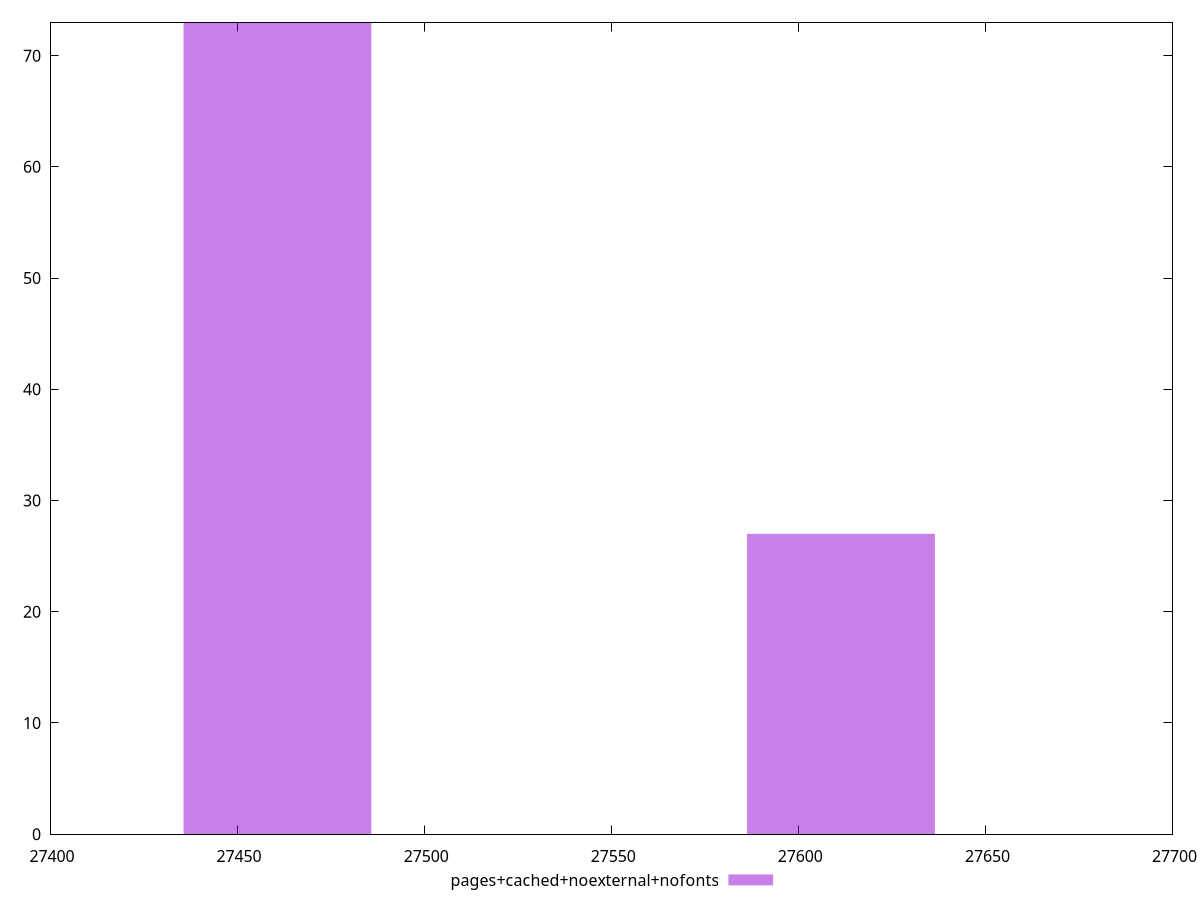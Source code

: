 $_pagesCachedNoexternalNofonts <<EOF
27460.79650452575 73
27611.404163599935 27
EOF
set key outside below
set terminal pngcairo
set output "report_00004_2020-11-02T20-21-41.718Z/uses-webp-images/pages+cached+noexternal+nofonts//raw_hist.png"
set yrange [0:73]
set boxwidth 50.20255302472715
set style fill transparent solid 0.5 noborder
plot $_pagesCachedNoexternalNofonts title "pages+cached+noexternal+nofonts" with boxes ,